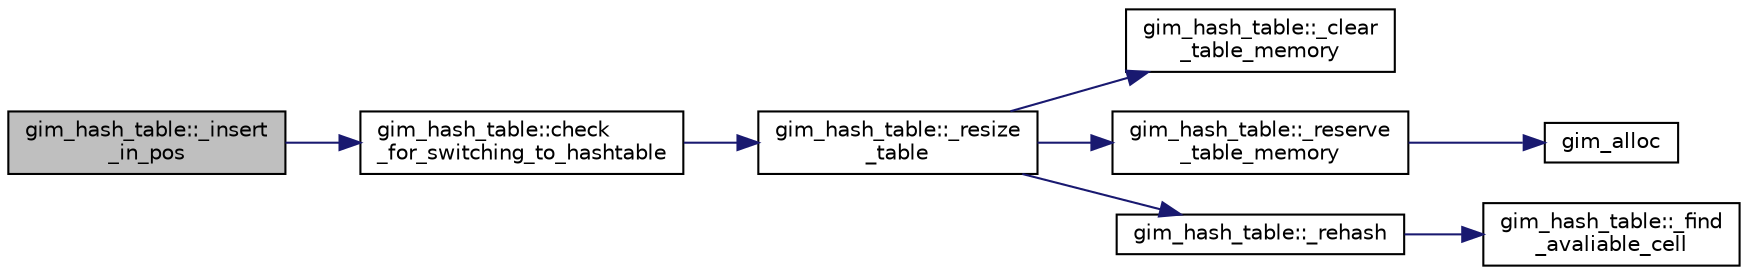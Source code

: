 digraph "gim_hash_table::_insert_in_pos"
{
  edge [fontname="Helvetica",fontsize="10",labelfontname="Helvetica",labelfontsize="10"];
  node [fontname="Helvetica",fontsize="10",shape=record];
  rankdir="LR";
  Node1 [label="gim_hash_table::_insert\l_in_pos",height=0.2,width=0.4,color="black", fillcolor="grey75", style="filled", fontcolor="black"];
  Node1 -> Node2 [color="midnightblue",fontsize="10",style="solid",fontname="Helvetica"];
  Node2 [label="gim_hash_table::check\l_for_switching_to_hashtable",height=0.2,width=0.4,color="black", fillcolor="white", style="filled",URL="$classgim__hash__table.html#aba33eeb9b5aa00b0d8a002c549b71ed3",tooltip="If the container reaches the. "];
  Node2 -> Node3 [color="midnightblue",fontsize="10",style="solid",fontname="Helvetica"];
  Node3 [label="gim_hash_table::_resize\l_table",height=0.2,width=0.4,color="black", fillcolor="white", style="filled",URL="$classgim__hash__table.html#a51905040dee4c41954f5de1634c090dd",tooltip="Resize hash table indices. "];
  Node3 -> Node4 [color="midnightblue",fontsize="10",style="solid",fontname="Helvetica"];
  Node4 [label="gim_hash_table::_clear\l_table_memory",height=0.2,width=0.4,color="black", fillcolor="white", style="filled",URL="$classgim__hash__table.html#a06933fdb198971dcd753564d1d6e9424",tooltip="Clear all memory for the hash table. "];
  Node3 -> Node5 [color="midnightblue",fontsize="10",style="solid",fontname="Helvetica"];
  Node5 [label="gim_hash_table::_reserve\l_table_memory",height=0.2,width=0.4,color="black", fillcolor="white", style="filled",URL="$classgim__hash__table.html#a4d9347e131c0e17ac2d4966c092817f8",tooltip="reserves the memory for the hash table. "];
  Node5 -> Node6 [color="midnightblue",fontsize="10",style="solid",fontname="Helvetica"];
  Node6 [label="gim_alloc",height=0.2,width=0.4,color="black", fillcolor="white", style="filled",URL="$gim__memory_8h.html#abbd1086b0e4b8c13c44b9404b052ae56",tooltip="Standar Memory functions. "];
  Node3 -> Node7 [color="midnightblue",fontsize="10",style="solid",fontname="Helvetica"];
  Node7 [label="gim_hash_table::_rehash",height=0.2,width=0.4,color="black", fillcolor="white", style="filled",URL="$classgim__hash__table.html#aa33115e75d8cc5c489fa6ce8b1a23654",tooltip="Invalidates the keys (Assigning GIM_INVALID_HASH to all) Reorders the hash keys. "];
  Node7 -> Node8 [color="midnightblue",fontsize="10",style="solid",fontname="Helvetica"];
  Node8 [label="gim_hash_table::_find\l_avaliable_cell",height=0.2,width=0.4,color="black", fillcolor="white", style="filled",URL="$classgim__hash__table.html#acc2d3d29a0190232386fb155ec9e5d8f",tooltip="Find the avaliable cell for the hashkey, and return an existing cell if it has the same hash key..."];
}

